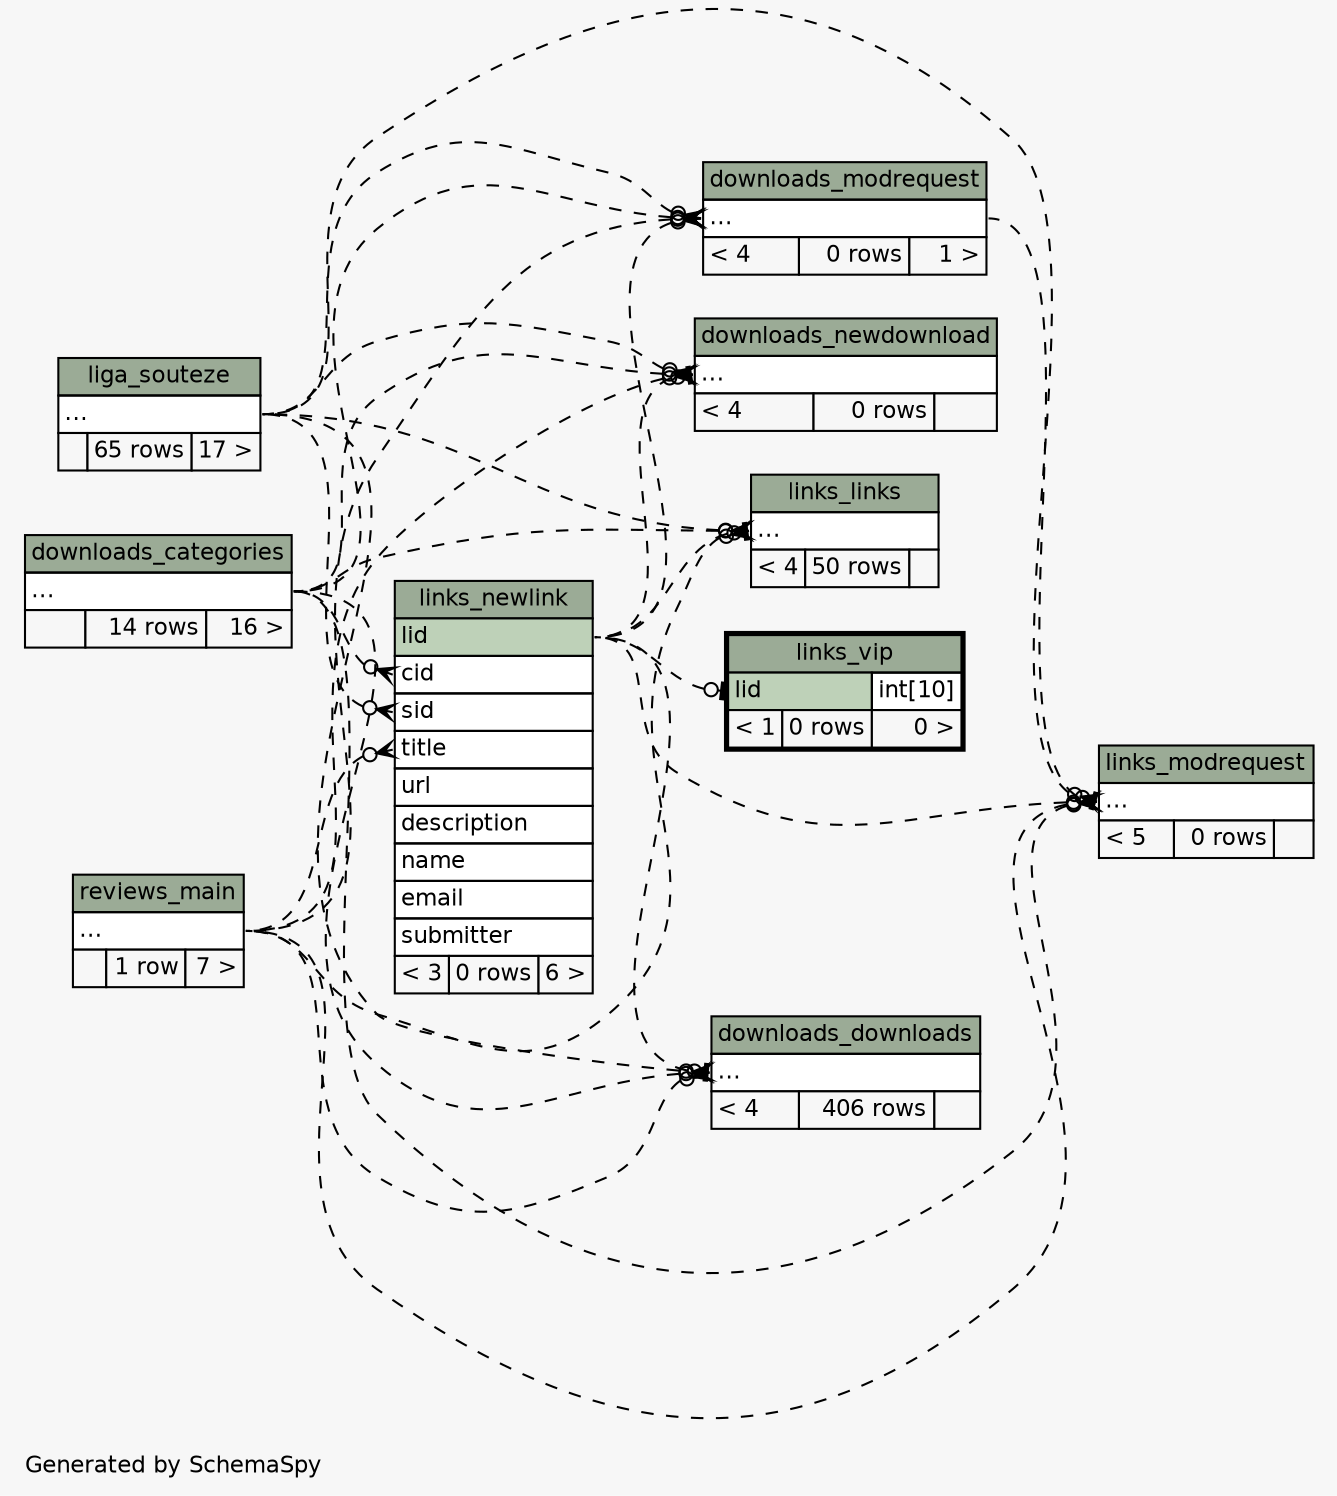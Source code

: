 // dot 2.38.0 on Mac OS X 10.9.4
// SchemaSpy rev 590
digraph "impliedTwoDegreesRelationshipsDiagram" {
  graph [
    rankdir="RL"
    bgcolor="#f7f7f7"
    label="\nGenerated by SchemaSpy"
    labeljust="l"
    nodesep="0.18"
    ranksep="0.46"
    fontname="Helvetica"
    fontsize="11"
  ];
  node [
    fontname="Helvetica"
    fontsize="11"
    shape="plaintext"
  ];
  edge [
    arrowsize="0.8"
  ];
  "downloads_downloads":"elipses":w -> "downloads_categories":"elipses":e [arrowhead=none dir=back arrowtail=crowodot style=dashed];
  "downloads_downloads":"elipses":w -> "links_newlink":"lid":e [arrowhead=none dir=back arrowtail=teeodot style=dashed];
  "downloads_downloads":"elipses":w -> "liga_souteze":"elipses":e [arrowhead=none dir=back arrowtail=crowodot style=dashed];
  "downloads_downloads":"elipses":w -> "reviews_main":"elipses":e [arrowhead=none dir=back arrowtail=crowodot style=dashed];
  "downloads_modrequest":"elipses":w -> "downloads_categories":"elipses":e [arrowhead=none dir=back arrowtail=crowodot style=dashed];
  "downloads_modrequest":"elipses":w -> "links_newlink":"lid":e [arrowhead=none dir=back arrowtail=crowodot style=dashed];
  "downloads_modrequest":"elipses":w -> "liga_souteze":"elipses":e [arrowhead=none dir=back arrowtail=crowodot style=dashed];
  "downloads_modrequest":"elipses":w -> "reviews_main":"elipses":e [arrowhead=none dir=back arrowtail=crowodot style=dashed];
  "downloads_newdownload":"elipses":w -> "downloads_categories":"elipses":e [arrowhead=none dir=back arrowtail=crowodot style=dashed];
  "downloads_newdownload":"elipses":w -> "links_newlink":"lid":e [arrowhead=none dir=back arrowtail=teeodot style=dashed];
  "downloads_newdownload":"elipses":w -> "liga_souteze":"elipses":e [arrowhead=none dir=back arrowtail=crowodot style=dashed];
  "downloads_newdownload":"elipses":w -> "reviews_main":"elipses":e [arrowhead=none dir=back arrowtail=crowodot style=dashed];
  "links_links":"elipses":w -> "downloads_categories":"elipses":e [arrowhead=none dir=back arrowtail=crowodot style=dashed];
  "links_links":"elipses":w -> "links_newlink":"lid":e [arrowhead=none dir=back arrowtail=teeodot style=dashed];
  "links_links":"elipses":w -> "liga_souteze":"elipses":e [arrowhead=none dir=back arrowtail=crowodot style=dashed];
  "links_links":"elipses":w -> "reviews_main":"elipses":e [arrowhead=none dir=back arrowtail=crowodot style=dashed];
  "links_modrequest":"elipses":w -> "downloads_categories":"elipses":e [arrowhead=none dir=back arrowtail=crowodot style=dashed];
  "links_modrequest":"elipses":w -> "links_newlink":"lid":e [arrowhead=none dir=back arrowtail=crowodot style=dashed];
  "links_modrequest":"elipses":w -> "downloads_modrequest":"elipses":e [arrowhead=none dir=back arrowtail=teeodot style=dashed];
  "links_modrequest":"elipses":w -> "liga_souteze":"elipses":e [arrowhead=none dir=back arrowtail=crowodot style=dashed];
  "links_modrequest":"elipses":w -> "reviews_main":"elipses":e [arrowhead=none dir=back arrowtail=crowodot style=dashed];
  "links_newlink":"cid":w -> "downloads_categories":"elipses":e [arrowhead=none dir=back arrowtail=crowodot style=dashed];
  "links_newlink":"sid":w -> "liga_souteze":"elipses":e [arrowhead=none dir=back arrowtail=crowodot style=dashed];
  "links_newlink":"title":w -> "reviews_main":"elipses":e [arrowhead=none dir=back arrowtail=crowodot style=dashed];
  "links_vip":"lid":w -> "links_newlink":"lid":e [arrowhead=none dir=back arrowtail=teeodot style=dashed];
  "downloads_categories" [
    label=<
    <TABLE BORDER="0" CELLBORDER="1" CELLSPACING="0" BGCOLOR="#ffffff">
      <TR><TD COLSPAN="3" BGCOLOR="#9bab96" ALIGN="CENTER">downloads_categories</TD></TR>
      <TR><TD PORT="elipses" COLSPAN="3" ALIGN="LEFT">...</TD></TR>
      <TR><TD ALIGN="LEFT" BGCOLOR="#f7f7f7">  </TD><TD ALIGN="RIGHT" BGCOLOR="#f7f7f7">14 rows</TD><TD ALIGN="RIGHT" BGCOLOR="#f7f7f7">16 &gt;</TD></TR>
    </TABLE>>
    URL="downloads_categories.html"
    tooltip="downloads_categories"
  ];
  "downloads_downloads" [
    label=<
    <TABLE BORDER="0" CELLBORDER="1" CELLSPACING="0" BGCOLOR="#ffffff">
      <TR><TD COLSPAN="3" BGCOLOR="#9bab96" ALIGN="CENTER">downloads_downloads</TD></TR>
      <TR><TD PORT="elipses" COLSPAN="3" ALIGN="LEFT">...</TD></TR>
      <TR><TD ALIGN="LEFT" BGCOLOR="#f7f7f7">&lt; 4</TD><TD ALIGN="RIGHT" BGCOLOR="#f7f7f7">406 rows</TD><TD ALIGN="RIGHT" BGCOLOR="#f7f7f7">  </TD></TR>
    </TABLE>>
    URL="downloads_downloads.html"
    tooltip="downloads_downloads"
  ];
  "downloads_modrequest" [
    label=<
    <TABLE BORDER="0" CELLBORDER="1" CELLSPACING="0" BGCOLOR="#ffffff">
      <TR><TD COLSPAN="3" BGCOLOR="#9bab96" ALIGN="CENTER">downloads_modrequest</TD></TR>
      <TR><TD PORT="elipses" COLSPAN="3" ALIGN="LEFT">...</TD></TR>
      <TR><TD ALIGN="LEFT" BGCOLOR="#f7f7f7">&lt; 4</TD><TD ALIGN="RIGHT" BGCOLOR="#f7f7f7">0 rows</TD><TD ALIGN="RIGHT" BGCOLOR="#f7f7f7">1 &gt;</TD></TR>
    </TABLE>>
    URL="downloads_modrequest.html"
    tooltip="downloads_modrequest"
  ];
  "downloads_newdownload" [
    label=<
    <TABLE BORDER="0" CELLBORDER="1" CELLSPACING="0" BGCOLOR="#ffffff">
      <TR><TD COLSPAN="3" BGCOLOR="#9bab96" ALIGN="CENTER">downloads_newdownload</TD></TR>
      <TR><TD PORT="elipses" COLSPAN="3" ALIGN="LEFT">...</TD></TR>
      <TR><TD ALIGN="LEFT" BGCOLOR="#f7f7f7">&lt; 4</TD><TD ALIGN="RIGHT" BGCOLOR="#f7f7f7">0 rows</TD><TD ALIGN="RIGHT" BGCOLOR="#f7f7f7">  </TD></TR>
    </TABLE>>
    URL="downloads_newdownload.html"
    tooltip="downloads_newdownload"
  ];
  "liga_souteze" [
    label=<
    <TABLE BORDER="0" CELLBORDER="1" CELLSPACING="0" BGCOLOR="#ffffff">
      <TR><TD COLSPAN="3" BGCOLOR="#9bab96" ALIGN="CENTER">liga_souteze</TD></TR>
      <TR><TD PORT="elipses" COLSPAN="3" ALIGN="LEFT">...</TD></TR>
      <TR><TD ALIGN="LEFT" BGCOLOR="#f7f7f7">  </TD><TD ALIGN="RIGHT" BGCOLOR="#f7f7f7">65 rows</TD><TD ALIGN="RIGHT" BGCOLOR="#f7f7f7">17 &gt;</TD></TR>
    </TABLE>>
    URL="liga_souteze.html"
    tooltip="liga_souteze"
  ];
  "links_links" [
    label=<
    <TABLE BORDER="0" CELLBORDER="1" CELLSPACING="0" BGCOLOR="#ffffff">
      <TR><TD COLSPAN="3" BGCOLOR="#9bab96" ALIGN="CENTER">links_links</TD></TR>
      <TR><TD PORT="elipses" COLSPAN="3" ALIGN="LEFT">...</TD></TR>
      <TR><TD ALIGN="LEFT" BGCOLOR="#f7f7f7">&lt; 4</TD><TD ALIGN="RIGHT" BGCOLOR="#f7f7f7">50 rows</TD><TD ALIGN="RIGHT" BGCOLOR="#f7f7f7">  </TD></TR>
    </TABLE>>
    URL="links_links.html"
    tooltip="links_links"
  ];
  "links_modrequest" [
    label=<
    <TABLE BORDER="0" CELLBORDER="1" CELLSPACING="0" BGCOLOR="#ffffff">
      <TR><TD COLSPAN="3" BGCOLOR="#9bab96" ALIGN="CENTER">links_modrequest</TD></TR>
      <TR><TD PORT="elipses" COLSPAN="3" ALIGN="LEFT">...</TD></TR>
      <TR><TD ALIGN="LEFT" BGCOLOR="#f7f7f7">&lt; 5</TD><TD ALIGN="RIGHT" BGCOLOR="#f7f7f7">0 rows</TD><TD ALIGN="RIGHT" BGCOLOR="#f7f7f7">  </TD></TR>
    </TABLE>>
    URL="links_modrequest.html"
    tooltip="links_modrequest"
  ];
  "links_newlink" [
    label=<
    <TABLE BORDER="0" CELLBORDER="1" CELLSPACING="0" BGCOLOR="#ffffff">
      <TR><TD COLSPAN="3" BGCOLOR="#9bab96" ALIGN="CENTER">links_newlink</TD></TR>
      <TR><TD PORT="lid" COLSPAN="3" BGCOLOR="#bed1b8" ALIGN="LEFT">lid</TD></TR>
      <TR><TD PORT="cid" COLSPAN="3" ALIGN="LEFT">cid</TD></TR>
      <TR><TD PORT="sid" COLSPAN="3" ALIGN="LEFT">sid</TD></TR>
      <TR><TD PORT="title" COLSPAN="3" ALIGN="LEFT">title</TD></TR>
      <TR><TD PORT="url" COLSPAN="3" ALIGN="LEFT">url</TD></TR>
      <TR><TD PORT="description" COLSPAN="3" ALIGN="LEFT">description</TD></TR>
      <TR><TD PORT="name" COLSPAN="3" ALIGN="LEFT">name</TD></TR>
      <TR><TD PORT="email" COLSPAN="3" ALIGN="LEFT">email</TD></TR>
      <TR><TD PORT="submitter" COLSPAN="3" ALIGN="LEFT">submitter</TD></TR>
      <TR><TD ALIGN="LEFT" BGCOLOR="#f7f7f7">&lt; 3</TD><TD ALIGN="RIGHT" BGCOLOR="#f7f7f7">0 rows</TD><TD ALIGN="RIGHT" BGCOLOR="#f7f7f7">6 &gt;</TD></TR>
    </TABLE>>
    URL="links_newlink.html"
    tooltip="links_newlink"
  ];
  "links_vip" [
    label=<
    <TABLE BORDER="2" CELLBORDER="1" CELLSPACING="0" BGCOLOR="#ffffff">
      <TR><TD COLSPAN="3" BGCOLOR="#9bab96" ALIGN="CENTER">links_vip</TD></TR>
      <TR><TD PORT="lid" COLSPAN="2" BGCOLOR="#bed1b8" ALIGN="LEFT">lid</TD><TD PORT="lid.type" ALIGN="LEFT">int[10]</TD></TR>
      <TR><TD ALIGN="LEFT" BGCOLOR="#f7f7f7">&lt; 1</TD><TD ALIGN="RIGHT" BGCOLOR="#f7f7f7">0 rows</TD><TD ALIGN="RIGHT" BGCOLOR="#f7f7f7">0 &gt;</TD></TR>
    </TABLE>>
    URL="links_vip.html"
    tooltip="links_vip"
  ];
  "reviews_main" [
    label=<
    <TABLE BORDER="0" CELLBORDER="1" CELLSPACING="0" BGCOLOR="#ffffff">
      <TR><TD COLSPAN="3" BGCOLOR="#9bab96" ALIGN="CENTER">reviews_main</TD></TR>
      <TR><TD PORT="elipses" COLSPAN="3" ALIGN="LEFT">...</TD></TR>
      <TR><TD ALIGN="LEFT" BGCOLOR="#f7f7f7">  </TD><TD ALIGN="RIGHT" BGCOLOR="#f7f7f7">1 row</TD><TD ALIGN="RIGHT" BGCOLOR="#f7f7f7">7 &gt;</TD></TR>
    </TABLE>>
    URL="reviews_main.html"
    tooltip="reviews_main"
  ];
}
